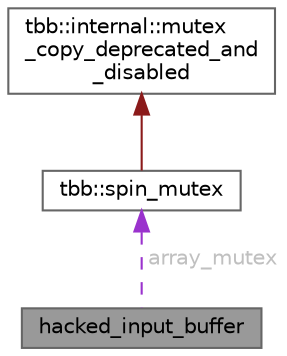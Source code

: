 digraph "hacked_input_buffer"
{
 // LATEX_PDF_SIZE
  bgcolor="transparent";
  edge [fontname=Helvetica,fontsize=10,labelfontname=Helvetica,labelfontsize=10];
  node [fontname=Helvetica,fontsize=10,shape=box,height=0.2,width=0.4];
  Node1 [id="Node000001",label="hacked_input_buffer",height=0.2,width=0.4,color="gray40", fillcolor="grey60", style="filled", fontcolor="black",tooltip="The struct below repeats layout of tbb::internal::input_buffer."];
  Node2 -> Node1 [id="edge1_Node000001_Node000002",dir="back",color="darkorchid3",style="dashed",tooltip=" ",label=" array_mutex",fontcolor="grey" ];
  Node2 [id="Node000002",label="tbb::spin_mutex",height=0.2,width=0.4,color="gray40", fillcolor="white", style="filled",URL="$classtbb_1_1spin__mutex.html",tooltip="A lock that occupies a single byte."];
  Node3 -> Node2 [id="edge2_Node000002_Node000003",dir="back",color="firebrick4",style="solid",tooltip=" "];
  Node3 [id="Node000003",label="tbb::internal::mutex\l_copy_deprecated_and\l_disabled",height=0.2,width=0.4,color="gray40", fillcolor="white", style="filled",tooltip=" "];
}
